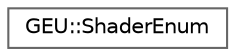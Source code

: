 digraph "Gráfico de jerarquía de clases"
{
 // LATEX_PDF_SIZE
  bgcolor="transparent";
  edge [fontname=Helvetica,fontsize=10,labelfontname=Helvetica,labelfontsize=10];
  node [fontname=Helvetica,fontsize=10,shape=box,height=0.2,width=0.4];
  rankdir="LR";
  Node0 [id="Node000000",label="GEU::ShaderEnum",height=0.2,width=0.4,color="grey40", fillcolor="white", style="filled",URL="$de/d03/struct_g_e_u_1_1_shader_enum.html",tooltip=" "];
}
